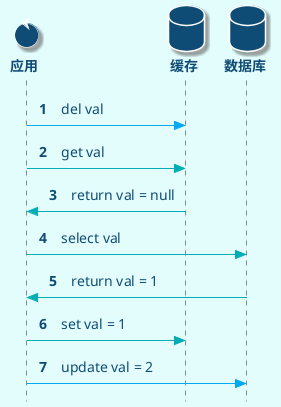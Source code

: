 @startuml
'https://plantuml.com/sequence-diagram

'样式设置 Begin

skinparam style strictuml
skinparam BackgroundColor #E3FDFD
skinparam Shadowing true
skinparam defaultFontColor #0F4C75
skinparam defaultFontSize 14
skinparam ArrowColor #607D8B
skinparam Padding 5

'参与者样式设置

skinparam ActorFontStyle Bold
skinparam ActorFontColor #0F4C75
skinparam ActorBorderColor #0F4C75
skinparam ActorBackgroundColor #0F4C75

skinparam BoundaryFontStyle Bold
skinparam BoundaryFontColor #0F4C75
skinparam BoundaryBorderColor #0F4C75
skinparam BoundaryBackgroundColor #0F4C75

skinparam CollectionsFontStyle Bold
skinparam CollectionsFontColor #FFFFFF
skinparam CollectionsBorderColor #FFFFFF
skinparam CollectionsBackgroundColor #0F4C75

skinparam ControlFontStyle Bold
skinparam ControlFontColor #0F4C75
skinparam ControlBorderColor #FFFFFF
skinparam ControlBackgroundColor #0F4C75

skinparam DatabaseFontStyle Bold
skinparam DatabaseFontColor #0F4C75
skinparam DatabaseBorderColor #FFFFFF
skinparam DatabaseBackgroundColor #0F4C75

skinparam EntityFontStyle Bold
skinparam EntityFontColor #0F4C75
skinparam EntityBorderColor #FFFFFF
skinparam EntityBackgroundColor #0F4C75

skinparam ParticipantFontStyle Bold
skinparam ParticipantFontColor #FFFFFF
skinparam ParticipantBorderColor #FFFFFF
skinparam ParticipantBackgroundColor #0F4C75

skinparam QueueFontStyle Bold
skinparam QueueFontColor #FFFFFF
skinparam QueueBorderColor #607D8B
skinparam QueueBackgroundColor #0F4C75

skinparam SequenceGroupBorderColor #607D8B

'样式设置 End

autonumber

database 数据库 as db
database 缓存 as cache
control 应用 as app

participant app order 1
participant cache order 2
participant db order 3

app -[#03A9F4]> cache: del val
app -[#00ADB5]> cache: get val
app <[#00ADB5]- cache: return val = null
app -[#00ADB5]> db: select val
app <[#00ADB5]- db: return val = 1
app -[#00ADB5]> cache: set val = 1
app -[#03A9F4]> db: update val = 2

@enduml
